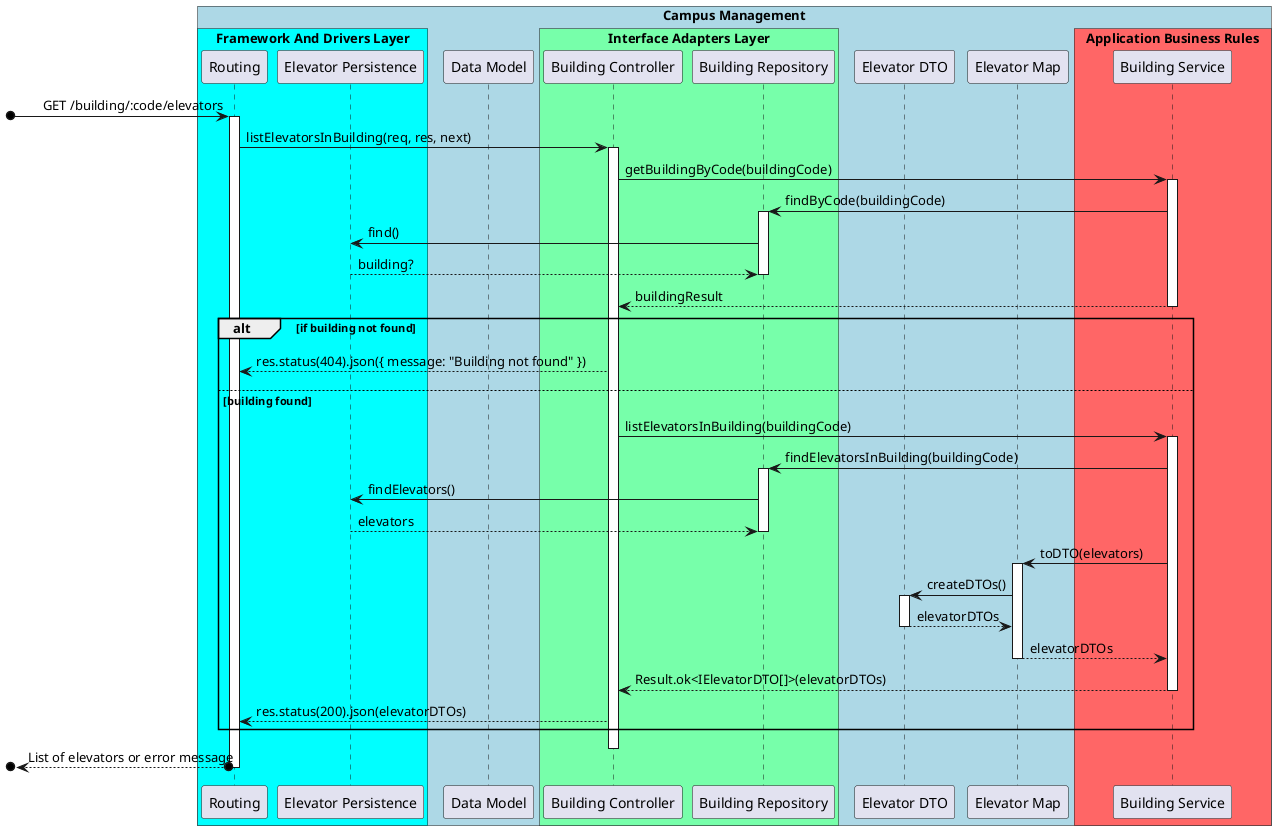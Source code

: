 @startuml SD Lv3

!pragma teoz true

box "Campus Management" #LightBlue

    box "Framework And Drivers Layer" #00ffff
        participant Routing
        participant "Elevator Persistence" as ElevatorSchema
    end box

    participant "Data Model" as Data
    box "Interface Adapters Layer" #77ffaa
        participant "Building Controller" as Controller
        participant "Building Repository" as BuildingRepository
    end box

    participant "Elevator DTO" as ElevatorDTO
    participant "Elevator Map" as ElevatorMap
    box "Application Business Rules" #ff6666
        participant "Building Service" as Service
    end box

end box

[o-> Routing : GET /building/:code/elevators
activate Routing

    Routing -> Controller : listElevatorsInBuilding(req, res, next)
    activate Controller
        Controller -> Service : getBuildingByCode(buildingCode)
        activate Service
            Service -> BuildingRepository : findByCode(buildingCode)
            activate BuildingRepository
                BuildingRepository -> ElevatorSchema : find()
                ElevatorSchema --> BuildingRepository : building?
            deactivate BuildingRepository
            Service --> Controller : buildingResult
        deactivate Service

        alt if building not found
            Controller --> Routing : res.status(404).json({ message: "Building not found" })
        else building found
            Controller -> Service : listElevatorsInBuilding(buildingCode)
            activate Service
                Service -> BuildingRepository : findElevatorsInBuilding(buildingCode)
                activate BuildingRepository
                    BuildingRepository -> ElevatorSchema : findElevators()
                    ElevatorSchema --> BuildingRepository : elevators
                deactivate BuildingRepository

                Service -> ElevatorMap : toDTO(elevators)
                activate ElevatorMap
                    ElevatorMap -> ElevatorDTO : createDTOs()
                    activate ElevatorDTO
                    ElevatorDTO --> ElevatorMap : elevatorDTOs
                    deactivate ElevatorDTO
                    ElevatorMap --> Service : elevatorDTOs
                deactivate ElevatorMap

                Service --> Controller : Result.ok<IElevatorDTO[]>(elevatorDTOs)
            deactivate Service

            Controller --> Routing : res.status(200).json(elevatorDTOs)
        end
    deactivate Controller

[o<--o Routing : List of elevators or error message
deactivate Routing

@enduml
